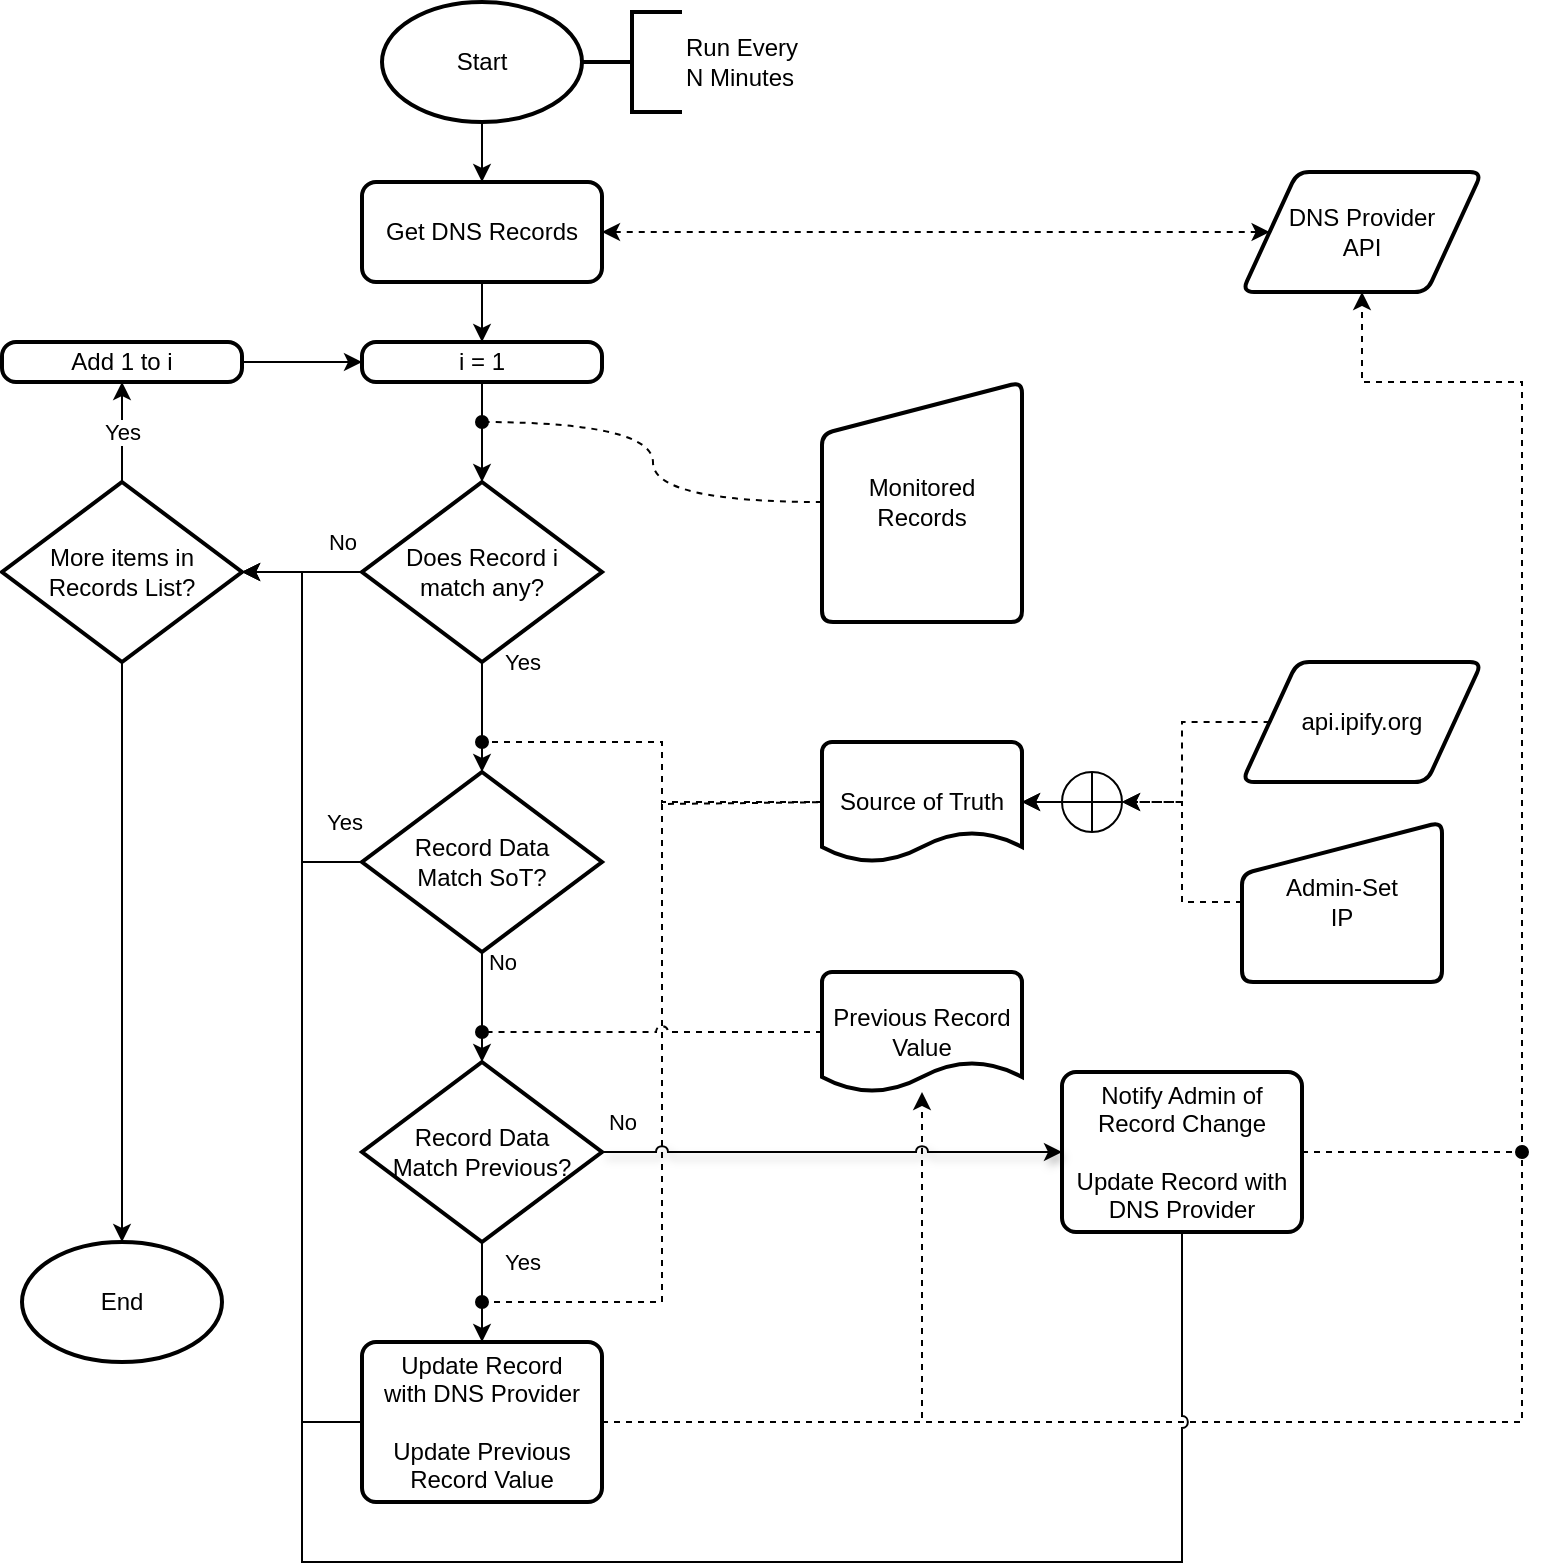 <mxfile version="24.7.8">
  <diagram id="C5RBs43oDa-KdzZeNtuy" name="Page-1">
    <mxGraphModel dx="2261" dy="778" grid="1" gridSize="10" guides="1" tooltips="1" connect="1" arrows="1" fold="1" page="1" pageScale="1" pageWidth="827" pageHeight="1169" math="0" shadow="0">
      <root>
        <mxCell id="WIyWlLk6GJQsqaUBKTNV-0" />
        <mxCell id="WIyWlLk6GJQsqaUBKTNV-1" parent="WIyWlLk6GJQsqaUBKTNV-0" />
        <mxCell id="rxUTiSEeczEht97IOEuB-4" value="DNS Provider&lt;br&gt;API" style="shape=parallelogram;html=1;strokeWidth=2;perimeter=parallelogramPerimeter;whiteSpace=wrap;rounded=1;arcSize=12;size=0.23;" vertex="1" parent="WIyWlLk6GJQsqaUBKTNV-1">
          <mxGeometry x="560" y="155" width="120" height="60" as="geometry" />
        </mxCell>
        <mxCell id="rxUTiSEeczEht97IOEuB-23" style="edgeStyle=orthogonalEdgeStyle;rounded=0;orthogonalLoop=1;jettySize=auto;html=1;endArrow=oval;endFill=1;curved=1;dashed=1;" edge="1" parent="WIyWlLk6GJQsqaUBKTNV-1" source="rxUTiSEeczEht97IOEuB-7">
          <mxGeometry relative="1" as="geometry">
            <mxPoint x="180" y="280" as="targetPoint" />
          </mxGeometry>
        </mxCell>
        <mxCell id="rxUTiSEeczEht97IOEuB-7" value="Monitored&lt;div&gt;Records&lt;/div&gt;" style="html=1;strokeWidth=2;shape=manualInput;whiteSpace=wrap;rounded=1;size=26;arcSize=11;" vertex="1" parent="WIyWlLk6GJQsqaUBKTNV-1">
          <mxGeometry x="350" y="260" width="100" height="120" as="geometry" />
        </mxCell>
        <mxCell id="rxUTiSEeczEht97IOEuB-8" value="api.ipify.org" style="shape=parallelogram;html=1;strokeWidth=2;perimeter=parallelogramPerimeter;whiteSpace=wrap;rounded=1;arcSize=12;size=0.23;" vertex="1" parent="WIyWlLk6GJQsqaUBKTNV-1">
          <mxGeometry x="560" y="400" width="120" height="60" as="geometry" />
        </mxCell>
        <mxCell id="rxUTiSEeczEht97IOEuB-14" style="edgeStyle=orthogonalEdgeStyle;rounded=0;orthogonalLoop=1;jettySize=auto;html=1;entryX=0.5;entryY=0;entryDx=0;entryDy=0;" edge="1" parent="WIyWlLk6GJQsqaUBKTNV-1" source="rxUTiSEeczEht97IOEuB-9" target="rxUTiSEeczEht97IOEuB-13">
          <mxGeometry relative="1" as="geometry" />
        </mxCell>
        <mxCell id="rxUTiSEeczEht97IOEuB-9" value="Start" style="strokeWidth=2;html=1;shape=mxgraph.flowchart.start_1;whiteSpace=wrap;" vertex="1" parent="WIyWlLk6GJQsqaUBKTNV-1">
          <mxGeometry x="130" y="70" width="100" height="60" as="geometry" />
        </mxCell>
        <mxCell id="rxUTiSEeczEht97IOEuB-19" style="edgeStyle=orthogonalEdgeStyle;rounded=0;orthogonalLoop=1;jettySize=auto;html=1;entryX=0;entryY=0.5;entryDx=0;entryDy=0;startArrow=classic;startFill=1;dashed=1;" edge="1" parent="WIyWlLk6GJQsqaUBKTNV-1" source="rxUTiSEeczEht97IOEuB-13" target="rxUTiSEeczEht97IOEuB-4">
          <mxGeometry relative="1" as="geometry" />
        </mxCell>
        <mxCell id="rxUTiSEeczEht97IOEuB-49" style="edgeStyle=orthogonalEdgeStyle;rounded=0;orthogonalLoop=1;jettySize=auto;html=1;entryX=0.5;entryY=0;entryDx=0;entryDy=0;" edge="1" parent="WIyWlLk6GJQsqaUBKTNV-1" source="rxUTiSEeczEht97IOEuB-13" target="rxUTiSEeczEht97IOEuB-20">
          <mxGeometry relative="1" as="geometry" />
        </mxCell>
        <mxCell id="rxUTiSEeczEht97IOEuB-13" value="Get DNS Records" style="rounded=1;whiteSpace=wrap;html=1;absoluteArcSize=1;arcSize=14;strokeWidth=2;" vertex="1" parent="WIyWlLk6GJQsqaUBKTNV-1">
          <mxGeometry x="120" y="160" width="120" height="50" as="geometry" />
        </mxCell>
        <mxCell id="rxUTiSEeczEht97IOEuB-24" style="edgeStyle=orthogonalEdgeStyle;rounded=0;orthogonalLoop=1;jettySize=auto;html=1;" edge="1" parent="WIyWlLk6GJQsqaUBKTNV-1" source="rxUTiSEeczEht97IOEuB-20" target="rxUTiSEeczEht97IOEuB-22">
          <mxGeometry relative="1" as="geometry" />
        </mxCell>
        <mxCell id="rxUTiSEeczEht97IOEuB-20" value="i = 1" style="rounded=1;whiteSpace=wrap;html=1;absoluteArcSize=1;arcSize=14;strokeWidth=2;" vertex="1" parent="WIyWlLk6GJQsqaUBKTNV-1">
          <mxGeometry x="120" y="240" width="120" height="20" as="geometry" />
        </mxCell>
        <mxCell id="rxUTiSEeczEht97IOEuB-22" value="Does Record i &lt;br&gt;match any?" style="strokeWidth=2;html=1;shape=mxgraph.flowchart.decision;whiteSpace=wrap;" vertex="1" parent="WIyWlLk6GJQsqaUBKTNV-1">
          <mxGeometry x="120" y="310" width="120" height="90" as="geometry" />
        </mxCell>
        <mxCell id="rxUTiSEeczEht97IOEuB-31" value="Yes" style="edgeStyle=orthogonalEdgeStyle;rounded=0;orthogonalLoop=1;jettySize=auto;html=1;entryX=0.5;entryY=1;entryDx=0;entryDy=0;" edge="1" parent="WIyWlLk6GJQsqaUBKTNV-1" source="rxUTiSEeczEht97IOEuB-27" target="rxUTiSEeczEht97IOEuB-29">
          <mxGeometry relative="1" as="geometry" />
        </mxCell>
        <mxCell id="rxUTiSEeczEht97IOEuB-27" value="More items in Records List?" style="strokeWidth=2;html=1;shape=mxgraph.flowchart.decision;whiteSpace=wrap;" vertex="1" parent="WIyWlLk6GJQsqaUBKTNV-1">
          <mxGeometry x="-60" y="310" width="120" height="90" as="geometry" />
        </mxCell>
        <mxCell id="rxUTiSEeczEht97IOEuB-32" style="edgeStyle=orthogonalEdgeStyle;rounded=0;orthogonalLoop=1;jettySize=auto;html=1;entryX=0;entryY=0.5;entryDx=0;entryDy=0;" edge="1" parent="WIyWlLk6GJQsqaUBKTNV-1" source="rxUTiSEeczEht97IOEuB-29" target="rxUTiSEeczEht97IOEuB-20">
          <mxGeometry relative="1" as="geometry" />
        </mxCell>
        <mxCell id="rxUTiSEeczEht97IOEuB-29" value="Add 1 to i" style="rounded=1;whiteSpace=wrap;html=1;absoluteArcSize=1;arcSize=14;strokeWidth=2;" vertex="1" parent="WIyWlLk6GJQsqaUBKTNV-1">
          <mxGeometry x="-60" y="240" width="120" height="20" as="geometry" />
        </mxCell>
        <mxCell id="rxUTiSEeczEht97IOEuB-30" value="No" style="edgeStyle=orthogonalEdgeStyle;rounded=0;orthogonalLoop=1;jettySize=auto;html=1;entryX=1;entryY=0.5;entryDx=0;entryDy=0;entryPerimeter=0;" edge="1" parent="WIyWlLk6GJQsqaUBKTNV-1" source="rxUTiSEeczEht97IOEuB-22" target="rxUTiSEeczEht97IOEuB-27">
          <mxGeometry x="-0.667" y="-15" relative="1" as="geometry">
            <mxPoint as="offset" />
          </mxGeometry>
        </mxCell>
        <mxCell id="rxUTiSEeczEht97IOEuB-47" style="edgeStyle=orthogonalEdgeStyle;rounded=0;orthogonalLoop=1;jettySize=auto;html=1;endArrow=oval;endFill=1;dashed=1;" edge="1" parent="WIyWlLk6GJQsqaUBKTNV-1" source="rxUTiSEeczEht97IOEuB-33">
          <mxGeometry relative="1" as="geometry">
            <mxPoint x="180" y="440" as="targetPoint" />
            <Array as="points">
              <mxPoint x="270" y="470" />
              <mxPoint x="270" y="440" />
            </Array>
          </mxGeometry>
        </mxCell>
        <mxCell id="rxUTiSEeczEht97IOEuB-61" style="edgeStyle=orthogonalEdgeStyle;rounded=0;orthogonalLoop=1;jettySize=auto;html=1;endArrow=oval;endFill=1;jumpStyle=arc;dashed=1;" edge="1" parent="WIyWlLk6GJQsqaUBKTNV-1">
          <mxGeometry relative="1" as="geometry">
            <mxPoint x="180" y="720" as="targetPoint" />
            <mxPoint x="360" y="470" as="sourcePoint" />
            <Array as="points">
              <mxPoint x="360" y="471" />
              <mxPoint x="270" y="471" />
              <mxPoint x="270" y="720" />
            </Array>
          </mxGeometry>
        </mxCell>
        <mxCell id="rxUTiSEeczEht97IOEuB-33" value="Source of Truth" style="strokeWidth=2;html=1;shape=mxgraph.flowchart.document2;whiteSpace=wrap;size=0.25;" vertex="1" parent="WIyWlLk6GJQsqaUBKTNV-1">
          <mxGeometry x="350" y="440" width="100" height="60" as="geometry" />
        </mxCell>
        <mxCell id="rxUTiSEeczEht97IOEuB-34" style="edgeStyle=orthogonalEdgeStyle;rounded=0;orthogonalLoop=1;jettySize=auto;html=1;entryX=1;entryY=0.5;entryDx=0;entryDy=0;entryPerimeter=0;" edge="1" parent="WIyWlLk6GJQsqaUBKTNV-1" source="rxUTiSEeczEht97IOEuB-38" target="rxUTiSEeczEht97IOEuB-33">
          <mxGeometry relative="1" as="geometry" />
        </mxCell>
        <mxCell id="rxUTiSEeczEht97IOEuB-35" value="Admin-Set&lt;div&gt;IP&lt;/div&gt;" style="html=1;strokeWidth=2;shape=manualInput;whiteSpace=wrap;rounded=1;size=26;arcSize=11;" vertex="1" parent="WIyWlLk6GJQsqaUBKTNV-1">
          <mxGeometry x="560" y="480" width="100" height="80" as="geometry" />
        </mxCell>
        <mxCell id="rxUTiSEeczEht97IOEuB-36" style="edgeStyle=orthogonalEdgeStyle;rounded=0;orthogonalLoop=1;jettySize=auto;html=1;entryX=1;entryY=0.5;entryDx=0;entryDy=0;entryPerimeter=0;dashed=1;" edge="1" parent="WIyWlLk6GJQsqaUBKTNV-1" source="rxUTiSEeczEht97IOEuB-38" target="rxUTiSEeczEht97IOEuB-33">
          <mxGeometry relative="1" as="geometry" />
        </mxCell>
        <mxCell id="rxUTiSEeczEht97IOEuB-41" value="" style="edgeStyle=orthogonalEdgeStyle;rounded=0;orthogonalLoop=1;jettySize=auto;html=1;entryX=1;entryY=0.5;entryDx=0;entryDy=0;entryPerimeter=0;dashed=1;" edge="1" parent="WIyWlLk6GJQsqaUBKTNV-1" source="rxUTiSEeczEht97IOEuB-8" target="rxUTiSEeczEht97IOEuB-38">
          <mxGeometry relative="1" as="geometry">
            <mxPoint x="574" y="430" as="sourcePoint" />
            <mxPoint x="450" y="470" as="targetPoint" />
          </mxGeometry>
        </mxCell>
        <mxCell id="rxUTiSEeczEht97IOEuB-38" value="" style="verticalLabelPosition=bottom;verticalAlign=top;html=1;shape=mxgraph.flowchart.summing_function;" vertex="1" parent="WIyWlLk6GJQsqaUBKTNV-1">
          <mxGeometry x="470" y="455" width="30" height="30" as="geometry" />
        </mxCell>
        <mxCell id="rxUTiSEeczEht97IOEuB-42" style="edgeStyle=orthogonalEdgeStyle;rounded=0;orthogonalLoop=1;jettySize=auto;html=1;entryX=1;entryY=0.5;entryDx=0;entryDy=0;entryPerimeter=0;dashed=1;" edge="1" parent="WIyWlLk6GJQsqaUBKTNV-1" source="rxUTiSEeczEht97IOEuB-35" target="rxUTiSEeczEht97IOEuB-38">
          <mxGeometry relative="1" as="geometry" />
        </mxCell>
        <mxCell id="rxUTiSEeczEht97IOEuB-53" value="No" style="edgeStyle=orthogonalEdgeStyle;rounded=0;orthogonalLoop=1;jettySize=auto;html=1;" edge="1" parent="WIyWlLk6GJQsqaUBKTNV-1" source="rxUTiSEeczEht97IOEuB-43" target="rxUTiSEeczEht97IOEuB-52">
          <mxGeometry x="-0.818" y="10" relative="1" as="geometry">
            <mxPoint as="offset" />
          </mxGeometry>
        </mxCell>
        <mxCell id="rxUTiSEeczEht97IOEuB-43" value="Record Data&lt;div&gt;Match SoT?&lt;/div&gt;" style="strokeWidth=2;html=1;shape=mxgraph.flowchart.decision;whiteSpace=wrap;" vertex="1" parent="WIyWlLk6GJQsqaUBKTNV-1">
          <mxGeometry x="120" y="455" width="120" height="90" as="geometry" />
        </mxCell>
        <mxCell id="rxUTiSEeczEht97IOEuB-44" value="Yes" style="edgeStyle=orthogonalEdgeStyle;rounded=0;orthogonalLoop=1;jettySize=auto;html=1;entryX=0.5;entryY=0;entryDx=0;entryDy=0;entryPerimeter=0;" edge="1" parent="WIyWlLk6GJQsqaUBKTNV-1" source="rxUTiSEeczEht97IOEuB-22" target="rxUTiSEeczEht97IOEuB-43">
          <mxGeometry x="-1" y="20" relative="1" as="geometry">
            <mxPoint as="offset" />
          </mxGeometry>
        </mxCell>
        <mxCell id="rxUTiSEeczEht97IOEuB-48" value="Yes" style="edgeStyle=orthogonalEdgeStyle;rounded=0;orthogonalLoop=1;jettySize=auto;html=1;entryX=1;entryY=0.5;entryDx=0;entryDy=0;entryPerimeter=0;" edge="1" parent="WIyWlLk6GJQsqaUBKTNV-1" source="rxUTiSEeczEht97IOEuB-43" target="rxUTiSEeczEht97IOEuB-27">
          <mxGeometry x="-0.909" y="-20" relative="1" as="geometry">
            <mxPoint as="offset" />
          </mxGeometry>
        </mxCell>
        <mxCell id="rxUTiSEeczEht97IOEuB-50" value="End" style="strokeWidth=2;html=1;shape=mxgraph.flowchart.start_1;whiteSpace=wrap;" vertex="1" parent="WIyWlLk6GJQsqaUBKTNV-1">
          <mxGeometry x="-50" y="690" width="100" height="60" as="geometry" />
        </mxCell>
        <mxCell id="rxUTiSEeczEht97IOEuB-51" style="edgeStyle=orthogonalEdgeStyle;rounded=0;orthogonalLoop=1;jettySize=auto;html=1;entryX=0.5;entryY=0;entryDx=0;entryDy=0;entryPerimeter=0;" edge="1" parent="WIyWlLk6GJQsqaUBKTNV-1" source="rxUTiSEeczEht97IOEuB-27" target="rxUTiSEeczEht97IOEuB-50">
          <mxGeometry relative="1" as="geometry" />
        </mxCell>
        <mxCell id="rxUTiSEeczEht97IOEuB-57" value="Yes" style="edgeStyle=orthogonalEdgeStyle;rounded=0;orthogonalLoop=1;jettySize=auto;html=1;entryX=0.5;entryY=0;entryDx=0;entryDy=0;" edge="1" parent="WIyWlLk6GJQsqaUBKTNV-1" source="rxUTiSEeczEht97IOEuB-52" target="rxUTiSEeczEht97IOEuB-56">
          <mxGeometry x="-0.6" y="20" relative="1" as="geometry">
            <mxPoint as="offset" />
          </mxGeometry>
        </mxCell>
        <mxCell id="rxUTiSEeczEht97IOEuB-52" value="Record Data&lt;div&gt;Match Previous?&lt;/div&gt;" style="strokeWidth=2;html=1;shape=mxgraph.flowchart.decision;whiteSpace=wrap;" vertex="1" parent="WIyWlLk6GJQsqaUBKTNV-1">
          <mxGeometry x="120" y="600" width="120" height="90" as="geometry" />
        </mxCell>
        <mxCell id="rxUTiSEeczEht97IOEuB-55" style="edgeStyle=orthogonalEdgeStyle;rounded=0;orthogonalLoop=1;jettySize=auto;html=1;endArrow=oval;endFill=1;jumpStyle=arc;dashed=1;" edge="1" parent="WIyWlLk6GJQsqaUBKTNV-1" source="rxUTiSEeczEht97IOEuB-54">
          <mxGeometry relative="1" as="geometry">
            <mxPoint x="180" y="585" as="targetPoint" />
          </mxGeometry>
        </mxCell>
        <mxCell id="rxUTiSEeczEht97IOEuB-54" value="Previous Record&lt;div&gt;Value&lt;/div&gt;" style="strokeWidth=2;html=1;shape=mxgraph.flowchart.document2;whiteSpace=wrap;size=0.25;" vertex="1" parent="WIyWlLk6GJQsqaUBKTNV-1">
          <mxGeometry x="350" y="555" width="100" height="60" as="geometry" />
        </mxCell>
        <mxCell id="rxUTiSEeczEht97IOEuB-62" style="edgeStyle=orthogonalEdgeStyle;rounded=0;orthogonalLoop=1;jettySize=auto;html=1;entryX=0.5;entryY=1;entryDx=0;entryDy=0;exitX=1;exitY=0.5;exitDx=0;exitDy=0;dashed=1;" edge="1" parent="WIyWlLk6GJQsqaUBKTNV-1" source="rxUTiSEeczEht97IOEuB-56" target="rxUTiSEeczEht97IOEuB-4">
          <mxGeometry relative="1" as="geometry">
            <Array as="points">
              <mxPoint x="700" y="780" />
              <mxPoint x="700" y="260" />
              <mxPoint x="620" y="260" />
            </Array>
          </mxGeometry>
        </mxCell>
        <mxCell id="rxUTiSEeczEht97IOEuB-63" style="edgeStyle=orthogonalEdgeStyle;rounded=0;orthogonalLoop=1;jettySize=auto;html=1;dashed=1;" edge="1" parent="WIyWlLk6GJQsqaUBKTNV-1" source="rxUTiSEeczEht97IOEuB-56" target="rxUTiSEeczEht97IOEuB-54">
          <mxGeometry relative="1" as="geometry" />
        </mxCell>
        <mxCell id="rxUTiSEeczEht97IOEuB-56" value="Update Record&lt;div&gt;with DNS Provider&lt;/div&gt;&lt;div&gt;&lt;br&gt;&lt;/div&gt;&lt;div&gt;Update Previous Record Value&lt;/div&gt;" style="rounded=1;whiteSpace=wrap;html=1;absoluteArcSize=1;arcSize=14;strokeWidth=2;" vertex="1" parent="WIyWlLk6GJQsqaUBKTNV-1">
          <mxGeometry x="120" y="740" width="120" height="80" as="geometry" />
        </mxCell>
        <mxCell id="rxUTiSEeczEht97IOEuB-64" style="edgeStyle=orthogonalEdgeStyle;rounded=0;orthogonalLoop=1;jettySize=auto;html=1;entryX=1;entryY=0.5;entryDx=0;entryDy=0;entryPerimeter=0;" edge="1" parent="WIyWlLk6GJQsqaUBKTNV-1" source="rxUTiSEeczEht97IOEuB-56" target="rxUTiSEeczEht97IOEuB-27">
          <mxGeometry relative="1" as="geometry" />
        </mxCell>
        <mxCell id="rxUTiSEeczEht97IOEuB-68" style="edgeStyle=orthogonalEdgeStyle;rounded=0;orthogonalLoop=1;jettySize=auto;html=1;endArrow=oval;endFill=1;dashed=1;" edge="1" parent="WIyWlLk6GJQsqaUBKTNV-1" source="rxUTiSEeczEht97IOEuB-65">
          <mxGeometry relative="1" as="geometry">
            <mxPoint x="700" y="645" as="targetPoint" />
          </mxGeometry>
        </mxCell>
        <mxCell id="rxUTiSEeczEht97IOEuB-69" style="edgeStyle=orthogonalEdgeStyle;rounded=0;orthogonalLoop=1;jettySize=auto;html=1;endArrow=none;endFill=0;jumpStyle=arc;" edge="1" parent="WIyWlLk6GJQsqaUBKTNV-1" source="rxUTiSEeczEht97IOEuB-65">
          <mxGeometry relative="1" as="geometry">
            <mxPoint x="90" y="730" as="targetPoint" />
            <Array as="points">
              <mxPoint x="530" y="850" />
              <mxPoint x="90" y="850" />
            </Array>
          </mxGeometry>
        </mxCell>
        <mxCell id="rxUTiSEeczEht97IOEuB-65" value="Notify Admin of Record Change&lt;div&gt;&lt;br&gt;&lt;/div&gt;&lt;div&gt;Update Record with DNS Provider&lt;/div&gt;" style="rounded=1;whiteSpace=wrap;html=1;absoluteArcSize=1;arcSize=14;strokeWidth=2;" vertex="1" parent="WIyWlLk6GJQsqaUBKTNV-1">
          <mxGeometry x="470" y="605" width="120" height="80" as="geometry" />
        </mxCell>
        <mxCell id="rxUTiSEeczEht97IOEuB-66" value="No" style="edgeStyle=orthogonalEdgeStyle;rounded=0;orthogonalLoop=1;jettySize=auto;html=1;entryX=0;entryY=0.5;entryDx=0;entryDy=0;shadow=1;jumpStyle=arc;" edge="1" parent="WIyWlLk6GJQsqaUBKTNV-1" source="rxUTiSEeczEht97IOEuB-52" target="rxUTiSEeczEht97IOEuB-65">
          <mxGeometry x="-0.913" y="15" relative="1" as="geometry">
            <mxPoint as="offset" />
          </mxGeometry>
        </mxCell>
        <mxCell id="rxUTiSEeczEht97IOEuB-71" value="Run Every&amp;nbsp;&lt;div&gt;N Minutes&lt;/div&gt;" style="strokeWidth=2;html=1;shape=mxgraph.flowchart.annotation_2;align=left;labelPosition=right;pointerEvents=1;" vertex="1" parent="WIyWlLk6GJQsqaUBKTNV-1">
          <mxGeometry x="230" y="75" width="50" height="50" as="geometry" />
        </mxCell>
      </root>
    </mxGraphModel>
  </diagram>
</mxfile>

